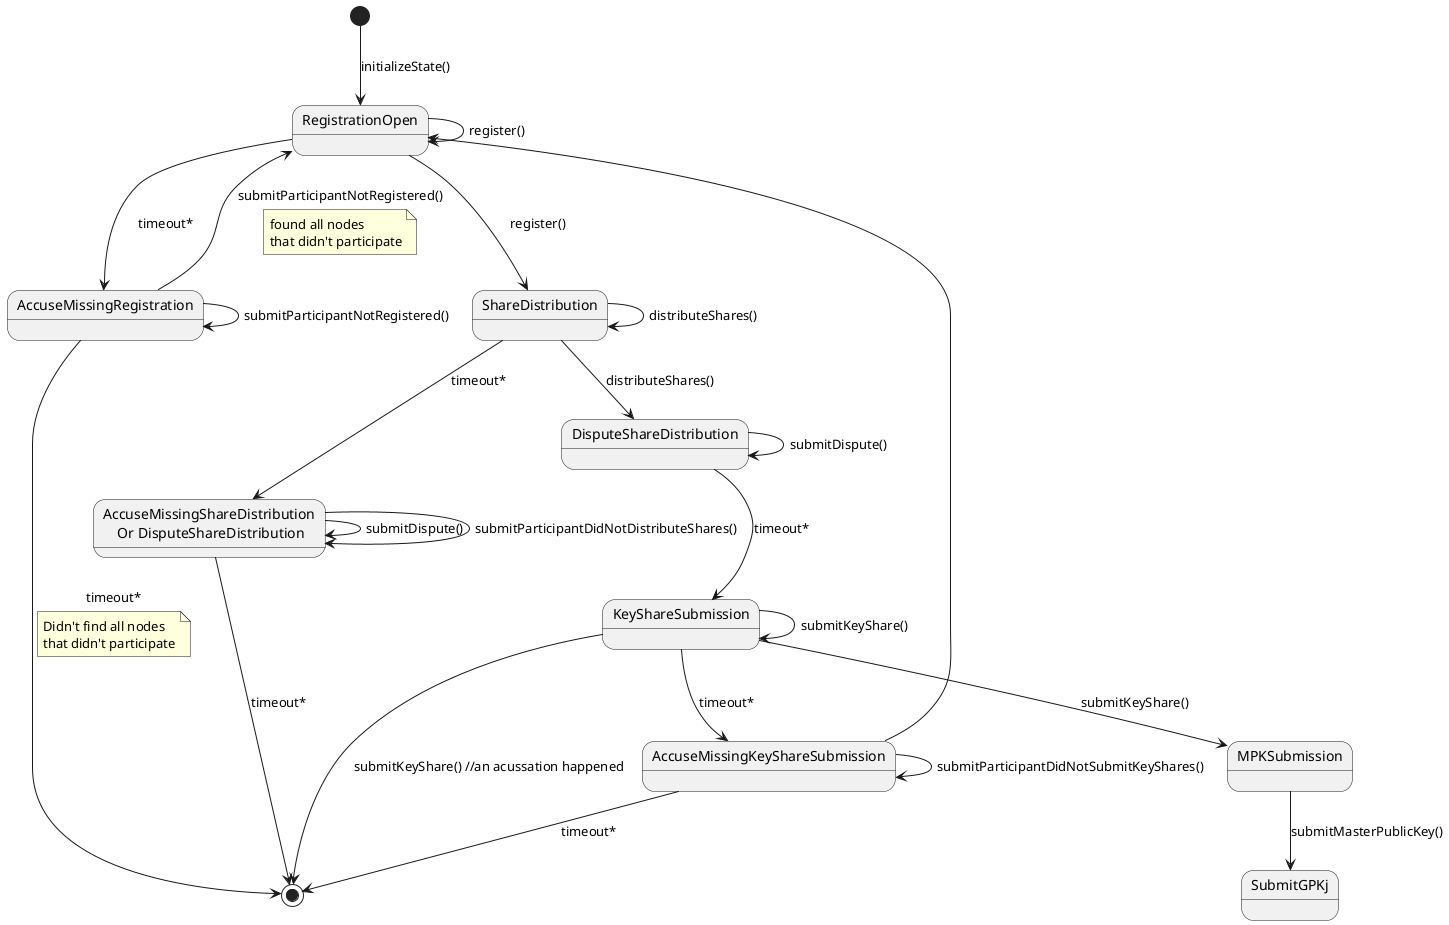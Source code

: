@startuml


[*]     --> RegistrationOpen : initializeState()
RegistrationOpen --> RegistrationOpen: register()
RegistrationOpen --> ShareDistribution: register()
RegistrationOpen --> AccuseMissingRegistration: timeout*

AccuseMissingRegistration --> RegistrationOpen:submitParticipantNotRegistered()
note on link : found all nodes\nthat didn't participate
AccuseMissingRegistration --> AccuseMissingRegistration: submitParticipantNotRegistered()
AccuseMissingRegistration --> [*]: timeout*
note on link : Didn't find all nodes\nthat didn't participate

ShareDistribution --> ShareDistribution: distributeShares()
ShareDistribution --> DisputeShareDistribution: distributeShares()
state "AccuseMissingShareDistribution\n Or DisputeShareDistribution"  as AccuseShareWindow

ShareDistribution -->  AccuseShareWindow: timeout*

AccuseShareWindow -->  AccuseShareWindow: submitDispute()
AccuseShareWindow -->[*]: timeout*
AccuseShareWindow -->  AccuseShareWindow: submitParticipantDidNotDistributeShares()

DisputeShareDistribution --> DisputeShareDistribution: submitDispute()
DisputeShareDistribution --> KeyShareSubmission:  timeout*
KeyShareSubmission --> [*]:submitKeyShare() //an acussation happened
KeyShareSubmission --> KeyShareSubmission: submitKeyShare()
KeyShareSubmission --> MPKSubmission: submitKeyShare()

KeyShareSubmission --> AccuseMissingKeyShareSubmission: timeout*
AccuseMissingKeyShareSubmission --> AccuseMissingKeyShareSubmission: submitParticipantDidNotSubmitKeyShares()
AccuseMissingKeyShareSubmission -->RegistrationOpen
AccuseMissingKeyShareSubmission --> [*]: timeout*

MPKSubmission --> SubmitGPKj: submitMasterPublicKey()

@enduml

